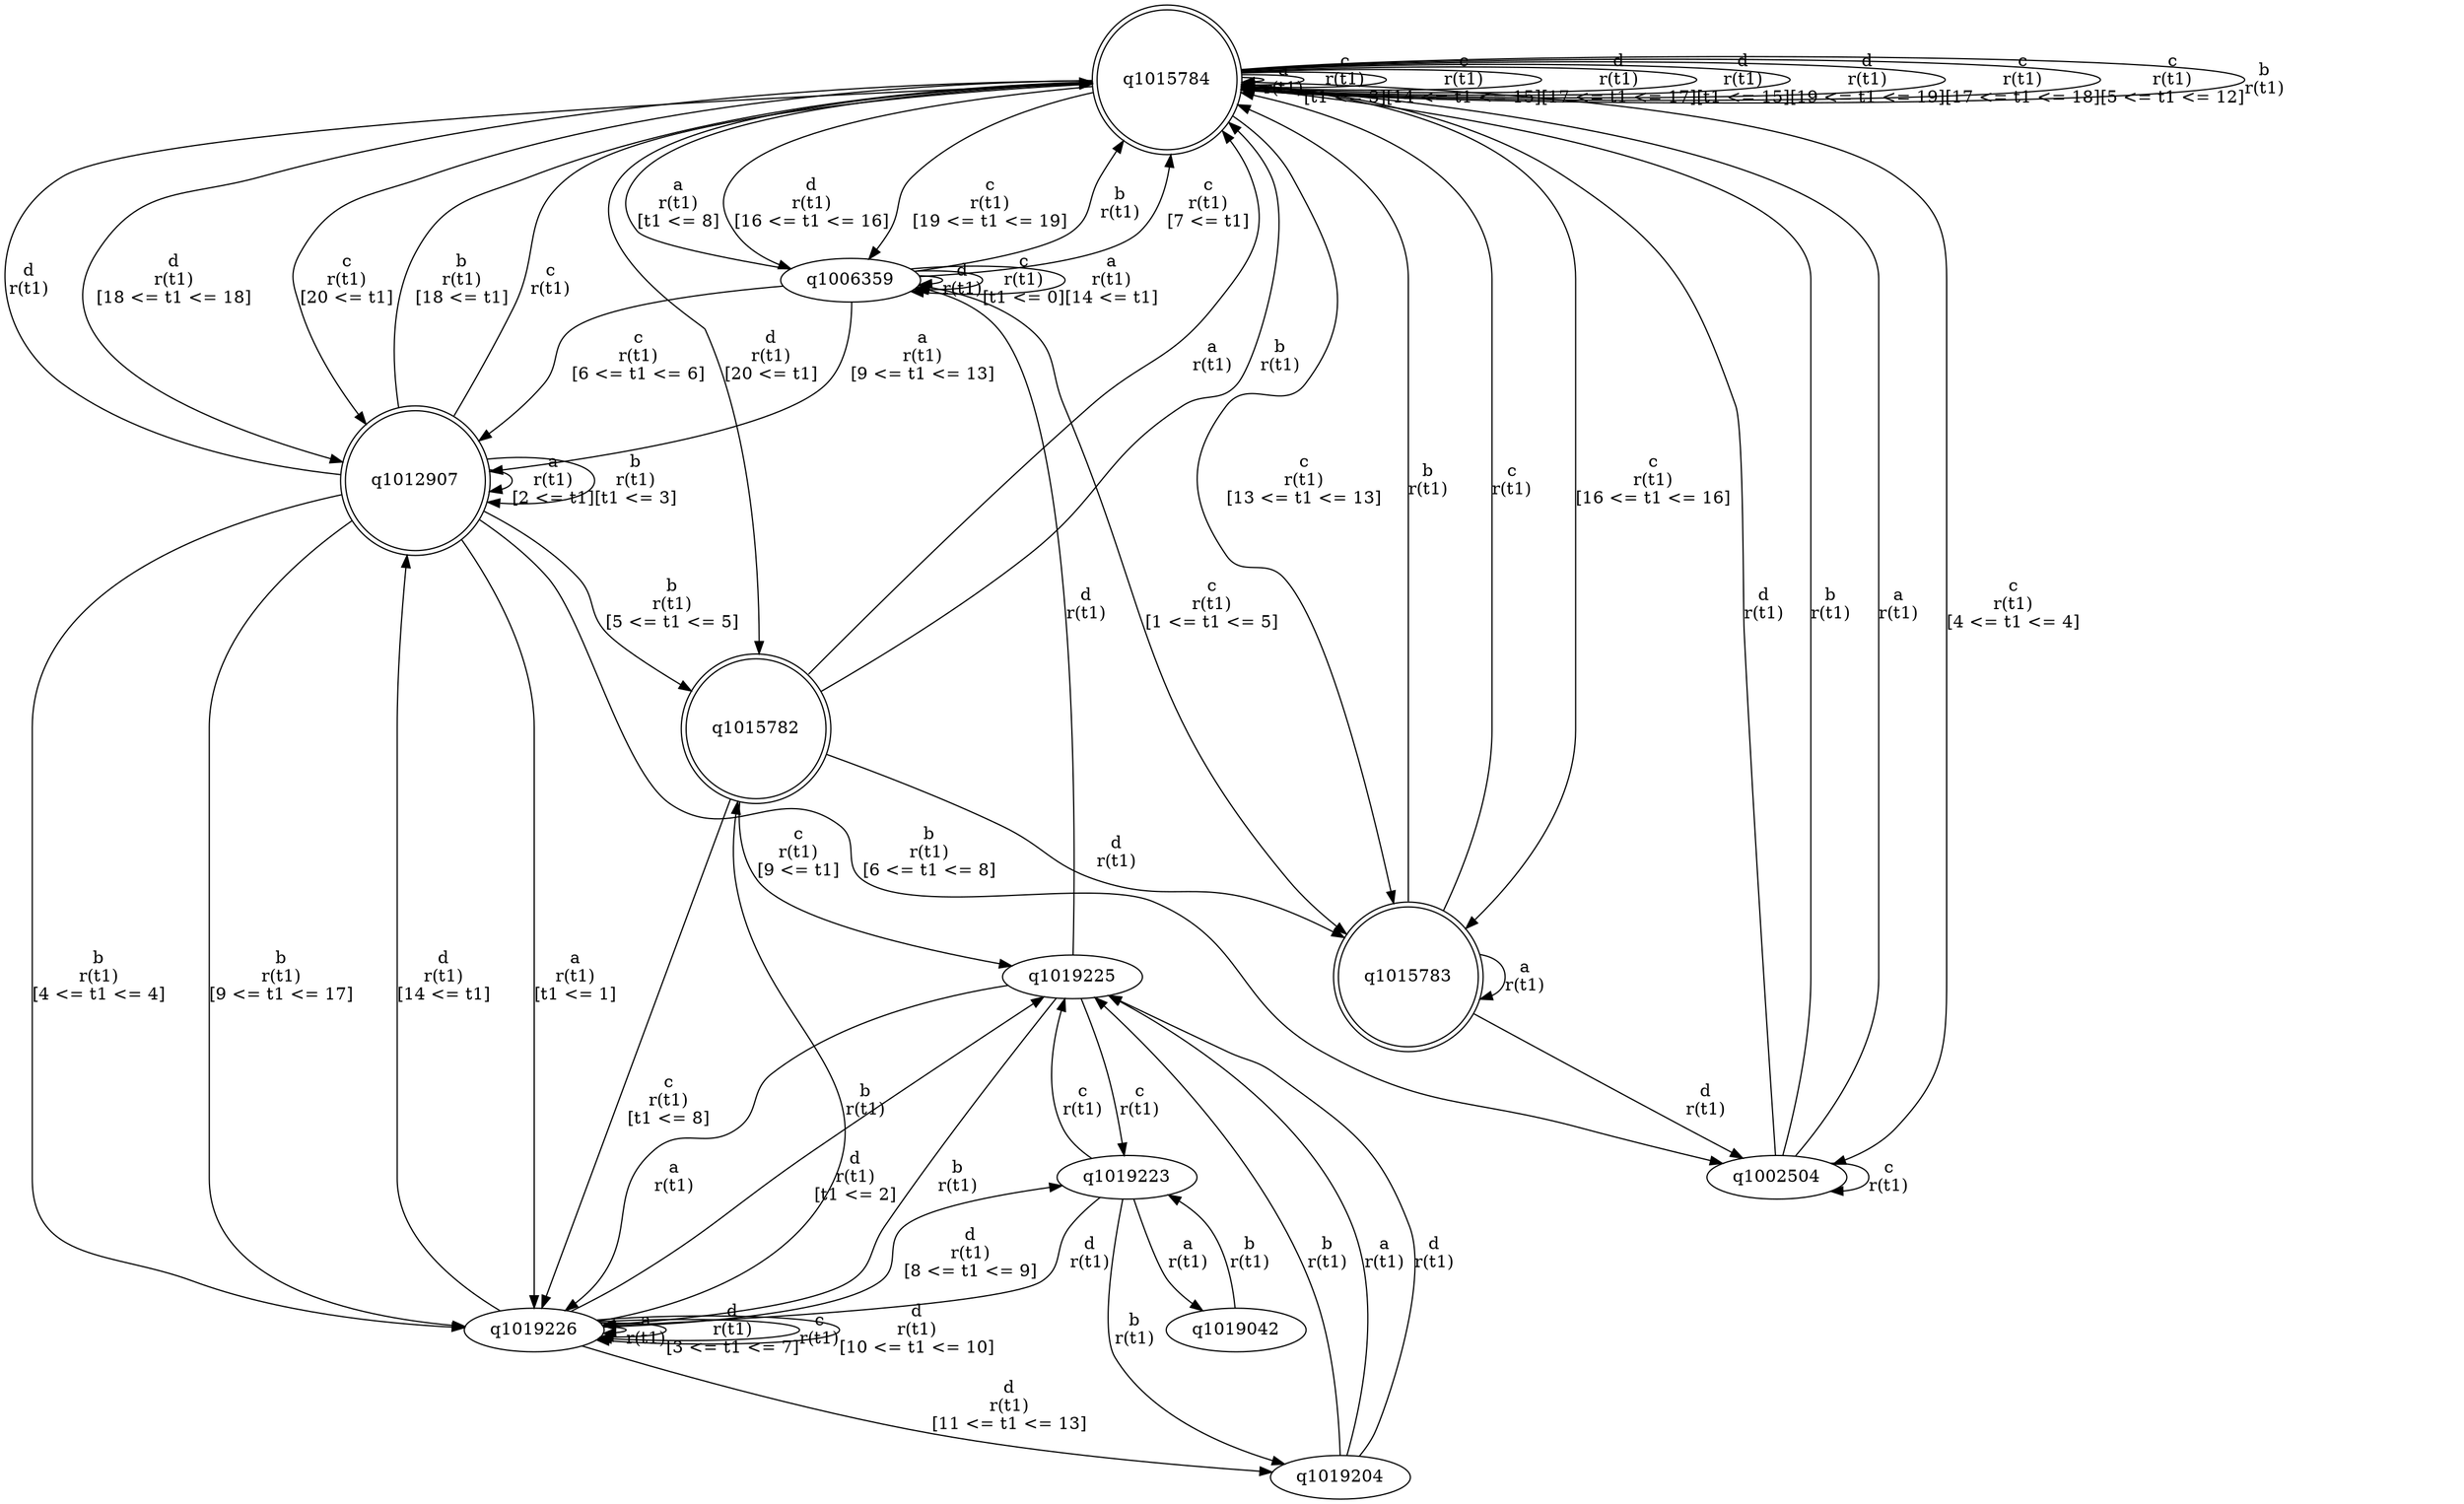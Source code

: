 digraph "tests_1/test86/solution101/solution_verwer" {
	q1015784[label=q1015784 shape=doublecircle]
	q1002504[label=q1002504]
	q1015783[label=q1015783 shape=doublecircle]
	q1006359[label=q1006359]
	q1012907[label=q1012907 shape=doublecircle]
	q1019226[label=q1019226]
	q1015782[label=q1015782 shape=doublecircle]
	q1019225[label=q1019225]
	q1019223[label=q1019223]
	q1019204[label=q1019204]
	q1019042[label=q1019042]
	q1015784 -> q1015784[label="a\nr(t1)\n"]
	q1015784 -> q1015784[label="c\nr(t1)\n[t1 <= 3]"]
	q1015784 -> q1002504[label="c\nr(t1)\n[4 <= t1 <= 4]"]
	q1002504 -> q1015784[label="d\nr(t1)\n"]
	q1002504 -> q1002504[label="c\nr(t1)\n"]
	q1002504 -> q1015784[label="b\nr(t1)\n"]
	q1002504 -> q1015784[label="a\nr(t1)\n"]
	q1015784 -> q1015783[label="c\nr(t1)\n[13 <= t1 <= 13]"]
	q1015783 -> q1015784[label="b\nr(t1)\n"]
	q1015783 -> q1002504[label="d\nr(t1)\n"]
	q1015783 -> q1015783[label="a\nr(t1)\n"]
	q1015783 -> q1015784[label="c\nr(t1)\n"]
	q1015784 -> q1006359[label="d\nr(t1)\n[16 <= t1 <= 16]"]
	q1006359 -> q1015784[label="b\nr(t1)\n"]
	q1006359 -> q1006359[label="d\nr(t1)\n"]
	q1006359 -> q1006359[label="c\nr(t1)\n[t1 <= 0]"]
	q1006359 -> q1015784[label="c\nr(t1)\n[7 <= t1]"]
	q1006359 -> q1015784[label="a\nr(t1)\n[t1 <= 8]"]
	q1006359 -> q1012907[label="a\nr(t1)\n[9 <= t1 <= 13]"]
	q1012907 -> q1015784[label="c\nr(t1)\n"]
	q1012907 -> q1015784[label="d\nr(t1)\n"]
	q1012907 -> q1019226[label="a\nr(t1)\n[t1 <= 1]"]
	q1019226 -> q1015782[label="b\nr(t1)\n"]
	q1015782 -> q1015784[label="a\nr(t1)\n"]
	q1015782 -> q1015784[label="b\nr(t1)\n"]
	q1015782 -> q1015783[label="d\nr(t1)\n"]
	q1015782 -> q1019226[label="c\nr(t1)\n[t1 <= 8]"]
	q1015782 -> q1019225[label="c\nr(t1)\n[9 <= t1]"]
	q1019225 -> q1019226[label="b\nr(t1)\n"]
	q1019225 -> q1006359[label="d\nr(t1)\n"]
	q1019225 -> q1019226[label="a\nr(t1)\n"]
	q1019225 -> q1019223[label="c\nr(t1)\n"]
	q1019223 -> q1019204[label="b\nr(t1)\n"]
	q1019204 -> q1019225[label="b\nr(t1)\n"]
	q1019204 -> q1019225[label="a\nr(t1)\n"]
	q1019204 -> q1019225[label="d\nr(t1)\n"]
	q1019223 -> q1019226[label="d\nr(t1)\n"]
	q1019223 -> q1019042[label="a\nr(t1)\n"]
	q1019042 -> q1019223[label="b\nr(t1)\n"]
	q1019223 -> q1019225[label="c\nr(t1)\n"]
	q1019226 -> q1019226[label="a\nr(t1)\n"]
	q1019226 -> q1019225[label="d\nr(t1)\n[t1 <= 2]"]
	q1019226 -> q1019226[label="d\nr(t1)\n[3 <= t1 <= 7]"]
	q1019226 -> q1019226[label="c\nr(t1)\n"]
	q1019226 -> q1019204[label="d\nr(t1)\n[11 <= t1 <= 13]"]
	q1019226 -> q1012907[label="d\nr(t1)\n[14 <= t1]"]
	q1019226 -> q1019223[label="d\nr(t1)\n[8 <= t1 <= 9]"]
	q1019226 -> q1019226[label="d\nr(t1)\n[10 <= t1 <= 10]"]
	q1012907 -> q1012907[label="a\nr(t1)\n[2 <= t1]"]
	q1012907 -> q1012907[label="b\nr(t1)\n[t1 <= 3]"]
	q1012907 -> q1019226[label="b\nr(t1)\n[4 <= t1 <= 4]"]
	q1012907 -> q1015782[label="b\nr(t1)\n[5 <= t1 <= 5]"]
	q1012907 -> q1002504[label="b\nr(t1)\n[6 <= t1 <= 8]"]
	q1012907 -> q1015784[label="b\nr(t1)\n[18 <= t1]"]
	q1012907 -> q1019226[label="b\nr(t1)\n[9 <= t1 <= 17]"]
	q1006359 -> q1006359[label="a\nr(t1)\n[14 <= t1]"]
	q1006359 -> q1015783[label="c\nr(t1)\n[1 <= t1 <= 5]"]
	q1006359 -> q1012907[label="c\nr(t1)\n[6 <= t1 <= 6]"]
	q1015784 -> q1015784[label="c\nr(t1)\n[14 <= t1 <= 15]"]
	q1015784 -> q1015784[label="d\nr(t1)\n[17 <= t1 <= 17]"]
	q1015784 -> q1015783[label="c\nr(t1)\n[16 <= t1 <= 16]"]
	q1015784 -> q1015784[label="d\nr(t1)\n[t1 <= 15]"]
	q1015784 -> q1012907[label="d\nr(t1)\n[18 <= t1 <= 18]"]
	q1015784 -> q1015784[label="d\nr(t1)\n[19 <= t1 <= 19]"]
	q1015784 -> q1015782[label="d\nr(t1)\n[20 <= t1]"]
	q1015784 -> q1015784[label="c\nr(t1)\n[17 <= t1 <= 18]"]
	q1015784 -> q1006359[label="c\nr(t1)\n[19 <= t1 <= 19]"]
	q1015784 -> q1012907[label="c\nr(t1)\n[20 <= t1]"]
	q1015784 -> q1015784[label="c\nr(t1)\n[5 <= t1 <= 12]"]
	q1015784 -> q1015784[label="b\nr(t1)\n"]
}
